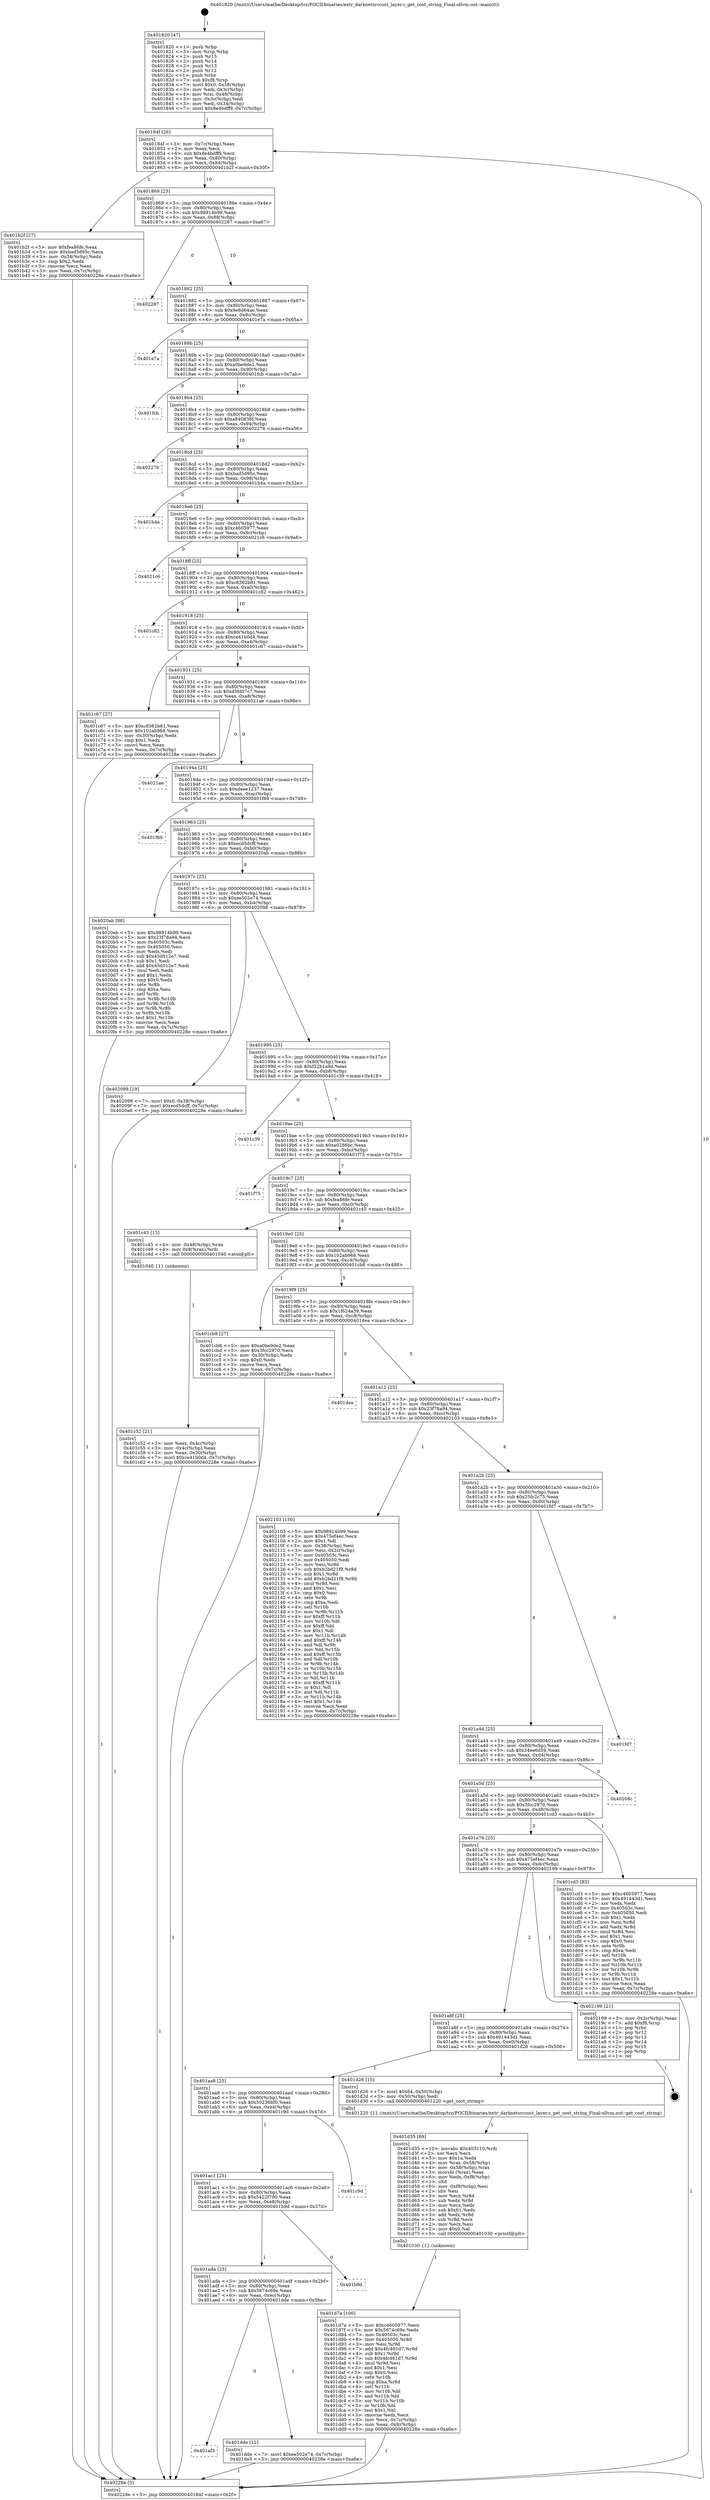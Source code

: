 digraph "0x401820" {
  label = "0x401820 (/mnt/c/Users/mathe/Desktop/tcc/POCII/binaries/extr_darknetsrccost_layer.c_get_cost_string_Final-ollvm.out::main(0))"
  labelloc = "t"
  node[shape=record]

  Entry [label="",width=0.3,height=0.3,shape=circle,fillcolor=black,style=filled]
  "0x40184f" [label="{
     0x40184f [26]\l
     | [instrs]\l
     &nbsp;&nbsp;0x40184f \<+3\>: mov -0x7c(%rbp),%eax\l
     &nbsp;&nbsp;0x401852 \<+2\>: mov %eax,%ecx\l
     &nbsp;&nbsp;0x401854 \<+6\>: sub $0x8e4bdff9,%ecx\l
     &nbsp;&nbsp;0x40185a \<+3\>: mov %eax,-0x80(%rbp)\l
     &nbsp;&nbsp;0x40185d \<+6\>: mov %ecx,-0x84(%rbp)\l
     &nbsp;&nbsp;0x401863 \<+6\>: je 0000000000401b2f \<main+0x30f\>\l
  }"]
  "0x401b2f" [label="{
     0x401b2f [27]\l
     | [instrs]\l
     &nbsp;&nbsp;0x401b2f \<+5\>: mov $0xfea86fe,%eax\l
     &nbsp;&nbsp;0x401b34 \<+5\>: mov $0xbad5d95c,%ecx\l
     &nbsp;&nbsp;0x401b39 \<+3\>: mov -0x34(%rbp),%edx\l
     &nbsp;&nbsp;0x401b3c \<+3\>: cmp $0x2,%edx\l
     &nbsp;&nbsp;0x401b3f \<+3\>: cmovne %ecx,%eax\l
     &nbsp;&nbsp;0x401b42 \<+3\>: mov %eax,-0x7c(%rbp)\l
     &nbsp;&nbsp;0x401b45 \<+5\>: jmp 000000000040228e \<main+0xa6e\>\l
  }"]
  "0x401869" [label="{
     0x401869 [25]\l
     | [instrs]\l
     &nbsp;&nbsp;0x401869 \<+5\>: jmp 000000000040186e \<main+0x4e\>\l
     &nbsp;&nbsp;0x40186e \<+3\>: mov -0x80(%rbp),%eax\l
     &nbsp;&nbsp;0x401871 \<+5\>: sub $0x98914b99,%eax\l
     &nbsp;&nbsp;0x401876 \<+6\>: mov %eax,-0x88(%rbp)\l
     &nbsp;&nbsp;0x40187c \<+6\>: je 0000000000402287 \<main+0xa67\>\l
  }"]
  "0x40228e" [label="{
     0x40228e [5]\l
     | [instrs]\l
     &nbsp;&nbsp;0x40228e \<+5\>: jmp 000000000040184f \<main+0x2f\>\l
  }"]
  "0x401820" [label="{
     0x401820 [47]\l
     | [instrs]\l
     &nbsp;&nbsp;0x401820 \<+1\>: push %rbp\l
     &nbsp;&nbsp;0x401821 \<+3\>: mov %rsp,%rbp\l
     &nbsp;&nbsp;0x401824 \<+2\>: push %r15\l
     &nbsp;&nbsp;0x401826 \<+2\>: push %r14\l
     &nbsp;&nbsp;0x401828 \<+2\>: push %r13\l
     &nbsp;&nbsp;0x40182a \<+2\>: push %r12\l
     &nbsp;&nbsp;0x40182c \<+1\>: push %rbx\l
     &nbsp;&nbsp;0x40182d \<+7\>: sub $0xf8,%rsp\l
     &nbsp;&nbsp;0x401834 \<+7\>: movl $0x0,-0x38(%rbp)\l
     &nbsp;&nbsp;0x40183b \<+3\>: mov %edi,-0x3c(%rbp)\l
     &nbsp;&nbsp;0x40183e \<+4\>: mov %rsi,-0x48(%rbp)\l
     &nbsp;&nbsp;0x401842 \<+3\>: mov -0x3c(%rbp),%edi\l
     &nbsp;&nbsp;0x401845 \<+3\>: mov %edi,-0x34(%rbp)\l
     &nbsp;&nbsp;0x401848 \<+7\>: movl $0x8e4bdff9,-0x7c(%rbp)\l
  }"]
  Exit [label="",width=0.3,height=0.3,shape=circle,fillcolor=black,style=filled,peripheries=2]
  "0x402287" [label="{
     0x402287\l
  }", style=dashed]
  "0x401882" [label="{
     0x401882 [25]\l
     | [instrs]\l
     &nbsp;&nbsp;0x401882 \<+5\>: jmp 0000000000401887 \<main+0x67\>\l
     &nbsp;&nbsp;0x401887 \<+3\>: mov -0x80(%rbp),%eax\l
     &nbsp;&nbsp;0x40188a \<+5\>: sub $0x9e6d64ae,%eax\l
     &nbsp;&nbsp;0x40188f \<+6\>: mov %eax,-0x8c(%rbp)\l
     &nbsp;&nbsp;0x401895 \<+6\>: je 0000000000401e7a \<main+0x65a\>\l
  }"]
  "0x401af3" [label="{
     0x401af3\l
  }", style=dashed]
  "0x401e7a" [label="{
     0x401e7a\l
  }", style=dashed]
  "0x40189b" [label="{
     0x40189b [25]\l
     | [instrs]\l
     &nbsp;&nbsp;0x40189b \<+5\>: jmp 00000000004018a0 \<main+0x80\>\l
     &nbsp;&nbsp;0x4018a0 \<+3\>: mov -0x80(%rbp),%eax\l
     &nbsp;&nbsp;0x4018a3 \<+5\>: sub $0xa0be9de2,%eax\l
     &nbsp;&nbsp;0x4018a8 \<+6\>: mov %eax,-0x90(%rbp)\l
     &nbsp;&nbsp;0x4018ae \<+6\>: je 0000000000401fcb \<main+0x7ab\>\l
  }"]
  "0x401dde" [label="{
     0x401dde [12]\l
     | [instrs]\l
     &nbsp;&nbsp;0x401dde \<+7\>: movl $0xee502e74,-0x7c(%rbp)\l
     &nbsp;&nbsp;0x401de5 \<+5\>: jmp 000000000040228e \<main+0xa6e\>\l
  }"]
  "0x401fcb" [label="{
     0x401fcb\l
  }", style=dashed]
  "0x4018b4" [label="{
     0x4018b4 [25]\l
     | [instrs]\l
     &nbsp;&nbsp;0x4018b4 \<+5\>: jmp 00000000004018b9 \<main+0x99\>\l
     &nbsp;&nbsp;0x4018b9 \<+3\>: mov -0x80(%rbp),%eax\l
     &nbsp;&nbsp;0x4018bc \<+5\>: sub $0xa840836f,%eax\l
     &nbsp;&nbsp;0x4018c1 \<+6\>: mov %eax,-0x94(%rbp)\l
     &nbsp;&nbsp;0x4018c7 \<+6\>: je 0000000000402276 \<main+0xa56\>\l
  }"]
  "0x401ada" [label="{
     0x401ada [25]\l
     | [instrs]\l
     &nbsp;&nbsp;0x401ada \<+5\>: jmp 0000000000401adf \<main+0x2bf\>\l
     &nbsp;&nbsp;0x401adf \<+3\>: mov -0x80(%rbp),%eax\l
     &nbsp;&nbsp;0x401ae2 \<+5\>: sub $0x5874c69e,%eax\l
     &nbsp;&nbsp;0x401ae7 \<+6\>: mov %eax,-0xec(%rbp)\l
     &nbsp;&nbsp;0x401aed \<+6\>: je 0000000000401dde \<main+0x5be\>\l
  }"]
  "0x402276" [label="{
     0x402276\l
  }", style=dashed]
  "0x4018cd" [label="{
     0x4018cd [25]\l
     | [instrs]\l
     &nbsp;&nbsp;0x4018cd \<+5\>: jmp 00000000004018d2 \<main+0xb2\>\l
     &nbsp;&nbsp;0x4018d2 \<+3\>: mov -0x80(%rbp),%eax\l
     &nbsp;&nbsp;0x4018d5 \<+5\>: sub $0xbad5d95c,%eax\l
     &nbsp;&nbsp;0x4018da \<+6\>: mov %eax,-0x98(%rbp)\l
     &nbsp;&nbsp;0x4018e0 \<+6\>: je 0000000000401b4a \<main+0x32a\>\l
  }"]
  "0x401b9d" [label="{
     0x401b9d\l
  }", style=dashed]
  "0x401b4a" [label="{
     0x401b4a\l
  }", style=dashed]
  "0x4018e6" [label="{
     0x4018e6 [25]\l
     | [instrs]\l
     &nbsp;&nbsp;0x4018e6 \<+5\>: jmp 00000000004018eb \<main+0xcb\>\l
     &nbsp;&nbsp;0x4018eb \<+3\>: mov -0x80(%rbp),%eax\l
     &nbsp;&nbsp;0x4018ee \<+5\>: sub $0xc4605977,%eax\l
     &nbsp;&nbsp;0x4018f3 \<+6\>: mov %eax,-0x9c(%rbp)\l
     &nbsp;&nbsp;0x4018f9 \<+6\>: je 00000000004021c6 \<main+0x9a6\>\l
  }"]
  "0x401ac1" [label="{
     0x401ac1 [25]\l
     | [instrs]\l
     &nbsp;&nbsp;0x401ac1 \<+5\>: jmp 0000000000401ac6 \<main+0x2a6\>\l
     &nbsp;&nbsp;0x401ac6 \<+3\>: mov -0x80(%rbp),%eax\l
     &nbsp;&nbsp;0x401ac9 \<+5\>: sub $0x5422f790,%eax\l
     &nbsp;&nbsp;0x401ace \<+6\>: mov %eax,-0xe8(%rbp)\l
     &nbsp;&nbsp;0x401ad4 \<+6\>: je 0000000000401b9d \<main+0x37d\>\l
  }"]
  "0x4021c6" [label="{
     0x4021c6\l
  }", style=dashed]
  "0x4018ff" [label="{
     0x4018ff [25]\l
     | [instrs]\l
     &nbsp;&nbsp;0x4018ff \<+5\>: jmp 0000000000401904 \<main+0xe4\>\l
     &nbsp;&nbsp;0x401904 \<+3\>: mov -0x80(%rbp),%eax\l
     &nbsp;&nbsp;0x401907 \<+5\>: sub $0xc8362b81,%eax\l
     &nbsp;&nbsp;0x40190c \<+6\>: mov %eax,-0xa0(%rbp)\l
     &nbsp;&nbsp;0x401912 \<+6\>: je 0000000000401c82 \<main+0x462\>\l
  }"]
  "0x401c9d" [label="{
     0x401c9d\l
  }", style=dashed]
  "0x401c82" [label="{
     0x401c82\l
  }", style=dashed]
  "0x401918" [label="{
     0x401918 [25]\l
     | [instrs]\l
     &nbsp;&nbsp;0x401918 \<+5\>: jmp 000000000040191d \<main+0xfd\>\l
     &nbsp;&nbsp;0x40191d \<+3\>: mov -0x80(%rbp),%eax\l
     &nbsp;&nbsp;0x401920 \<+5\>: sub $0xce41b0d4,%eax\l
     &nbsp;&nbsp;0x401925 \<+6\>: mov %eax,-0xa4(%rbp)\l
     &nbsp;&nbsp;0x40192b \<+6\>: je 0000000000401c67 \<main+0x447\>\l
  }"]
  "0x401d7a" [label="{
     0x401d7a [100]\l
     | [instrs]\l
     &nbsp;&nbsp;0x401d7a \<+5\>: mov $0xc4605977,%ecx\l
     &nbsp;&nbsp;0x401d7f \<+5\>: mov $0x5874c69e,%edx\l
     &nbsp;&nbsp;0x401d84 \<+7\>: mov 0x40503c,%esi\l
     &nbsp;&nbsp;0x401d8b \<+8\>: mov 0x405050,%r8d\l
     &nbsp;&nbsp;0x401d93 \<+3\>: mov %esi,%r9d\l
     &nbsp;&nbsp;0x401d96 \<+7\>: add $0x4fc461d7,%r9d\l
     &nbsp;&nbsp;0x401d9d \<+4\>: sub $0x1,%r9d\l
     &nbsp;&nbsp;0x401da1 \<+7\>: sub $0x4fc461d7,%r9d\l
     &nbsp;&nbsp;0x401da8 \<+4\>: imul %r9d,%esi\l
     &nbsp;&nbsp;0x401dac \<+3\>: and $0x1,%esi\l
     &nbsp;&nbsp;0x401daf \<+3\>: cmp $0x0,%esi\l
     &nbsp;&nbsp;0x401db2 \<+4\>: sete %r10b\l
     &nbsp;&nbsp;0x401db6 \<+4\>: cmp $0xa,%r8d\l
     &nbsp;&nbsp;0x401dba \<+4\>: setl %r11b\l
     &nbsp;&nbsp;0x401dbe \<+3\>: mov %r10b,%bl\l
     &nbsp;&nbsp;0x401dc1 \<+3\>: and %r11b,%bl\l
     &nbsp;&nbsp;0x401dc4 \<+3\>: xor %r11b,%r10b\l
     &nbsp;&nbsp;0x401dc7 \<+3\>: or %r10b,%bl\l
     &nbsp;&nbsp;0x401dca \<+3\>: test $0x1,%bl\l
     &nbsp;&nbsp;0x401dcd \<+3\>: cmovne %edx,%ecx\l
     &nbsp;&nbsp;0x401dd0 \<+3\>: mov %ecx,-0x7c(%rbp)\l
     &nbsp;&nbsp;0x401dd3 \<+6\>: mov %eax,-0xfc(%rbp)\l
     &nbsp;&nbsp;0x401dd9 \<+5\>: jmp 000000000040228e \<main+0xa6e\>\l
  }"]
  "0x401c67" [label="{
     0x401c67 [27]\l
     | [instrs]\l
     &nbsp;&nbsp;0x401c67 \<+5\>: mov $0xc8362b81,%eax\l
     &nbsp;&nbsp;0x401c6c \<+5\>: mov $0x102ab968,%ecx\l
     &nbsp;&nbsp;0x401c71 \<+3\>: mov -0x30(%rbp),%edx\l
     &nbsp;&nbsp;0x401c74 \<+3\>: cmp $0x1,%edx\l
     &nbsp;&nbsp;0x401c77 \<+3\>: cmovl %ecx,%eax\l
     &nbsp;&nbsp;0x401c7a \<+3\>: mov %eax,-0x7c(%rbp)\l
     &nbsp;&nbsp;0x401c7d \<+5\>: jmp 000000000040228e \<main+0xa6e\>\l
  }"]
  "0x401931" [label="{
     0x401931 [25]\l
     | [instrs]\l
     &nbsp;&nbsp;0x401931 \<+5\>: jmp 0000000000401936 \<main+0x116\>\l
     &nbsp;&nbsp;0x401936 \<+3\>: mov -0x80(%rbp),%eax\l
     &nbsp;&nbsp;0x401939 \<+5\>: sub $0xd5fd07c7,%eax\l
     &nbsp;&nbsp;0x40193e \<+6\>: mov %eax,-0xa8(%rbp)\l
     &nbsp;&nbsp;0x401944 \<+6\>: je 00000000004021ae \<main+0x98e\>\l
  }"]
  "0x401d35" [label="{
     0x401d35 [69]\l
     | [instrs]\l
     &nbsp;&nbsp;0x401d35 \<+10\>: movabs $0x403110,%rdi\l
     &nbsp;&nbsp;0x401d3f \<+2\>: xor %ecx,%ecx\l
     &nbsp;&nbsp;0x401d41 \<+5\>: mov $0x1a,%edx\l
     &nbsp;&nbsp;0x401d46 \<+4\>: mov %rax,-0x58(%rbp)\l
     &nbsp;&nbsp;0x401d4a \<+4\>: mov -0x58(%rbp),%rax\l
     &nbsp;&nbsp;0x401d4e \<+3\>: movsbl (%rax),%eax\l
     &nbsp;&nbsp;0x401d51 \<+6\>: mov %edx,-0xf8(%rbp)\l
     &nbsp;&nbsp;0x401d57 \<+1\>: cltd\l
     &nbsp;&nbsp;0x401d58 \<+6\>: mov -0xf8(%rbp),%esi\l
     &nbsp;&nbsp;0x401d5e \<+2\>: idiv %esi\l
     &nbsp;&nbsp;0x401d60 \<+3\>: mov %ecx,%r8d\l
     &nbsp;&nbsp;0x401d63 \<+3\>: sub %edx,%r8d\l
     &nbsp;&nbsp;0x401d66 \<+2\>: mov %ecx,%edx\l
     &nbsp;&nbsp;0x401d68 \<+3\>: sub $0x61,%edx\l
     &nbsp;&nbsp;0x401d6b \<+3\>: add %edx,%r8d\l
     &nbsp;&nbsp;0x401d6e \<+3\>: sub %r8d,%ecx\l
     &nbsp;&nbsp;0x401d71 \<+2\>: mov %ecx,%esi\l
     &nbsp;&nbsp;0x401d73 \<+2\>: mov $0x0,%al\l
     &nbsp;&nbsp;0x401d75 \<+5\>: call 0000000000401030 \<printf@plt\>\l
     | [calls]\l
     &nbsp;&nbsp;0x401030 \{1\} (unknown)\l
  }"]
  "0x4021ae" [label="{
     0x4021ae\l
  }", style=dashed]
  "0x40194a" [label="{
     0x40194a [25]\l
     | [instrs]\l
     &nbsp;&nbsp;0x40194a \<+5\>: jmp 000000000040194f \<main+0x12f\>\l
     &nbsp;&nbsp;0x40194f \<+3\>: mov -0x80(%rbp),%eax\l
     &nbsp;&nbsp;0x401952 \<+5\>: sub $0xdeee1237,%eax\l
     &nbsp;&nbsp;0x401957 \<+6\>: mov %eax,-0xac(%rbp)\l
     &nbsp;&nbsp;0x40195d \<+6\>: je 0000000000401f69 \<main+0x749\>\l
  }"]
  "0x401aa8" [label="{
     0x401aa8 [25]\l
     | [instrs]\l
     &nbsp;&nbsp;0x401aa8 \<+5\>: jmp 0000000000401aad \<main+0x28d\>\l
     &nbsp;&nbsp;0x401aad \<+3\>: mov -0x80(%rbp),%eax\l
     &nbsp;&nbsp;0x401ab0 \<+5\>: sub $0x50236bf0,%eax\l
     &nbsp;&nbsp;0x401ab5 \<+6\>: mov %eax,-0xe4(%rbp)\l
     &nbsp;&nbsp;0x401abb \<+6\>: je 0000000000401c9d \<main+0x47d\>\l
  }"]
  "0x401f69" [label="{
     0x401f69\l
  }", style=dashed]
  "0x401963" [label="{
     0x401963 [25]\l
     | [instrs]\l
     &nbsp;&nbsp;0x401963 \<+5\>: jmp 0000000000401968 \<main+0x148\>\l
     &nbsp;&nbsp;0x401968 \<+3\>: mov -0x80(%rbp),%eax\l
     &nbsp;&nbsp;0x40196b \<+5\>: sub $0xecd5dcff,%eax\l
     &nbsp;&nbsp;0x401970 \<+6\>: mov %eax,-0xb0(%rbp)\l
     &nbsp;&nbsp;0x401976 \<+6\>: je 00000000004020ab \<main+0x88b\>\l
  }"]
  "0x401d26" [label="{
     0x401d26 [15]\l
     | [instrs]\l
     &nbsp;&nbsp;0x401d26 \<+7\>: movl $0x64,-0x50(%rbp)\l
     &nbsp;&nbsp;0x401d2d \<+3\>: mov -0x50(%rbp),%edi\l
     &nbsp;&nbsp;0x401d30 \<+5\>: call 0000000000401220 \<get_cost_string\>\l
     | [calls]\l
     &nbsp;&nbsp;0x401220 \{1\} (/mnt/c/Users/mathe/Desktop/tcc/POCII/binaries/extr_darknetsrccost_layer.c_get_cost_string_Final-ollvm.out::get_cost_string)\l
  }"]
  "0x4020ab" [label="{
     0x4020ab [88]\l
     | [instrs]\l
     &nbsp;&nbsp;0x4020ab \<+5\>: mov $0x98914b99,%eax\l
     &nbsp;&nbsp;0x4020b0 \<+5\>: mov $0x23f78a94,%ecx\l
     &nbsp;&nbsp;0x4020b5 \<+7\>: mov 0x40503c,%edx\l
     &nbsp;&nbsp;0x4020bc \<+7\>: mov 0x405050,%esi\l
     &nbsp;&nbsp;0x4020c3 \<+2\>: mov %edx,%edi\l
     &nbsp;&nbsp;0x4020c5 \<+6\>: sub $0x45d512e7,%edi\l
     &nbsp;&nbsp;0x4020cb \<+3\>: sub $0x1,%edi\l
     &nbsp;&nbsp;0x4020ce \<+6\>: add $0x45d512e7,%edi\l
     &nbsp;&nbsp;0x4020d4 \<+3\>: imul %edi,%edx\l
     &nbsp;&nbsp;0x4020d7 \<+3\>: and $0x1,%edx\l
     &nbsp;&nbsp;0x4020da \<+3\>: cmp $0x0,%edx\l
     &nbsp;&nbsp;0x4020dd \<+4\>: sete %r8b\l
     &nbsp;&nbsp;0x4020e1 \<+3\>: cmp $0xa,%esi\l
     &nbsp;&nbsp;0x4020e4 \<+4\>: setl %r9b\l
     &nbsp;&nbsp;0x4020e8 \<+3\>: mov %r8b,%r10b\l
     &nbsp;&nbsp;0x4020eb \<+3\>: and %r9b,%r10b\l
     &nbsp;&nbsp;0x4020ee \<+3\>: xor %r9b,%r8b\l
     &nbsp;&nbsp;0x4020f1 \<+3\>: or %r8b,%r10b\l
     &nbsp;&nbsp;0x4020f4 \<+4\>: test $0x1,%r10b\l
     &nbsp;&nbsp;0x4020f8 \<+3\>: cmovne %ecx,%eax\l
     &nbsp;&nbsp;0x4020fb \<+3\>: mov %eax,-0x7c(%rbp)\l
     &nbsp;&nbsp;0x4020fe \<+5\>: jmp 000000000040228e \<main+0xa6e\>\l
  }"]
  "0x40197c" [label="{
     0x40197c [25]\l
     | [instrs]\l
     &nbsp;&nbsp;0x40197c \<+5\>: jmp 0000000000401981 \<main+0x161\>\l
     &nbsp;&nbsp;0x401981 \<+3\>: mov -0x80(%rbp),%eax\l
     &nbsp;&nbsp;0x401984 \<+5\>: sub $0xee502e74,%eax\l
     &nbsp;&nbsp;0x401989 \<+6\>: mov %eax,-0xb4(%rbp)\l
     &nbsp;&nbsp;0x40198f \<+6\>: je 0000000000402098 \<main+0x878\>\l
  }"]
  "0x401a8f" [label="{
     0x401a8f [25]\l
     | [instrs]\l
     &nbsp;&nbsp;0x401a8f \<+5\>: jmp 0000000000401a94 \<main+0x274\>\l
     &nbsp;&nbsp;0x401a94 \<+3\>: mov -0x80(%rbp),%eax\l
     &nbsp;&nbsp;0x401a97 \<+5\>: sub $0x491443d1,%eax\l
     &nbsp;&nbsp;0x401a9c \<+6\>: mov %eax,-0xe0(%rbp)\l
     &nbsp;&nbsp;0x401aa2 \<+6\>: je 0000000000401d26 \<main+0x506\>\l
  }"]
  "0x402098" [label="{
     0x402098 [19]\l
     | [instrs]\l
     &nbsp;&nbsp;0x402098 \<+7\>: movl $0x0,-0x38(%rbp)\l
     &nbsp;&nbsp;0x40209f \<+7\>: movl $0xecd5dcff,-0x7c(%rbp)\l
     &nbsp;&nbsp;0x4020a6 \<+5\>: jmp 000000000040228e \<main+0xa6e\>\l
  }"]
  "0x401995" [label="{
     0x401995 [25]\l
     | [instrs]\l
     &nbsp;&nbsp;0x401995 \<+5\>: jmp 000000000040199a \<main+0x17a\>\l
     &nbsp;&nbsp;0x40199a \<+3\>: mov -0x80(%rbp),%eax\l
     &nbsp;&nbsp;0x40199d \<+5\>: sub $0xf22b1a9d,%eax\l
     &nbsp;&nbsp;0x4019a2 \<+6\>: mov %eax,-0xb8(%rbp)\l
     &nbsp;&nbsp;0x4019a8 \<+6\>: je 0000000000401c39 \<main+0x419\>\l
  }"]
  "0x402199" [label="{
     0x402199 [21]\l
     | [instrs]\l
     &nbsp;&nbsp;0x402199 \<+3\>: mov -0x2c(%rbp),%eax\l
     &nbsp;&nbsp;0x40219c \<+7\>: add $0xf8,%rsp\l
     &nbsp;&nbsp;0x4021a3 \<+1\>: pop %rbx\l
     &nbsp;&nbsp;0x4021a4 \<+2\>: pop %r12\l
     &nbsp;&nbsp;0x4021a6 \<+2\>: pop %r13\l
     &nbsp;&nbsp;0x4021a8 \<+2\>: pop %r14\l
     &nbsp;&nbsp;0x4021aa \<+2\>: pop %r15\l
     &nbsp;&nbsp;0x4021ac \<+1\>: pop %rbp\l
     &nbsp;&nbsp;0x4021ad \<+1\>: ret\l
  }"]
  "0x401c39" [label="{
     0x401c39\l
  }", style=dashed]
  "0x4019ae" [label="{
     0x4019ae [25]\l
     | [instrs]\l
     &nbsp;&nbsp;0x4019ae \<+5\>: jmp 00000000004019b3 \<main+0x193\>\l
     &nbsp;&nbsp;0x4019b3 \<+3\>: mov -0x80(%rbp),%eax\l
     &nbsp;&nbsp;0x4019b6 \<+5\>: sub $0xa0286bc,%eax\l
     &nbsp;&nbsp;0x4019bb \<+6\>: mov %eax,-0xbc(%rbp)\l
     &nbsp;&nbsp;0x4019c1 \<+6\>: je 0000000000401f75 \<main+0x755\>\l
  }"]
  "0x401a76" [label="{
     0x401a76 [25]\l
     | [instrs]\l
     &nbsp;&nbsp;0x401a76 \<+5\>: jmp 0000000000401a7b \<main+0x25b\>\l
     &nbsp;&nbsp;0x401a7b \<+3\>: mov -0x80(%rbp),%eax\l
     &nbsp;&nbsp;0x401a7e \<+5\>: sub $0x475ef4ec,%eax\l
     &nbsp;&nbsp;0x401a83 \<+6\>: mov %eax,-0xdc(%rbp)\l
     &nbsp;&nbsp;0x401a89 \<+6\>: je 0000000000402199 \<main+0x979\>\l
  }"]
  "0x401f75" [label="{
     0x401f75\l
  }", style=dashed]
  "0x4019c7" [label="{
     0x4019c7 [25]\l
     | [instrs]\l
     &nbsp;&nbsp;0x4019c7 \<+5\>: jmp 00000000004019cc \<main+0x1ac\>\l
     &nbsp;&nbsp;0x4019cc \<+3\>: mov -0x80(%rbp),%eax\l
     &nbsp;&nbsp;0x4019cf \<+5\>: sub $0xfea86fe,%eax\l
     &nbsp;&nbsp;0x4019d4 \<+6\>: mov %eax,-0xc0(%rbp)\l
     &nbsp;&nbsp;0x4019da \<+6\>: je 0000000000401c45 \<main+0x425\>\l
  }"]
  "0x401cd3" [label="{
     0x401cd3 [83]\l
     | [instrs]\l
     &nbsp;&nbsp;0x401cd3 \<+5\>: mov $0xc4605977,%eax\l
     &nbsp;&nbsp;0x401cd8 \<+5\>: mov $0x491443d1,%ecx\l
     &nbsp;&nbsp;0x401cdd \<+2\>: xor %edx,%edx\l
     &nbsp;&nbsp;0x401cdf \<+7\>: mov 0x40503c,%esi\l
     &nbsp;&nbsp;0x401ce6 \<+7\>: mov 0x405050,%edi\l
     &nbsp;&nbsp;0x401ced \<+3\>: sub $0x1,%edx\l
     &nbsp;&nbsp;0x401cf0 \<+3\>: mov %esi,%r8d\l
     &nbsp;&nbsp;0x401cf3 \<+3\>: add %edx,%r8d\l
     &nbsp;&nbsp;0x401cf6 \<+4\>: imul %r8d,%esi\l
     &nbsp;&nbsp;0x401cfa \<+3\>: and $0x1,%esi\l
     &nbsp;&nbsp;0x401cfd \<+3\>: cmp $0x0,%esi\l
     &nbsp;&nbsp;0x401d00 \<+4\>: sete %r9b\l
     &nbsp;&nbsp;0x401d04 \<+3\>: cmp $0xa,%edi\l
     &nbsp;&nbsp;0x401d07 \<+4\>: setl %r10b\l
     &nbsp;&nbsp;0x401d0b \<+3\>: mov %r9b,%r11b\l
     &nbsp;&nbsp;0x401d0e \<+3\>: and %r10b,%r11b\l
     &nbsp;&nbsp;0x401d11 \<+3\>: xor %r10b,%r9b\l
     &nbsp;&nbsp;0x401d14 \<+3\>: or %r9b,%r11b\l
     &nbsp;&nbsp;0x401d17 \<+4\>: test $0x1,%r11b\l
     &nbsp;&nbsp;0x401d1b \<+3\>: cmovne %ecx,%eax\l
     &nbsp;&nbsp;0x401d1e \<+3\>: mov %eax,-0x7c(%rbp)\l
     &nbsp;&nbsp;0x401d21 \<+5\>: jmp 000000000040228e \<main+0xa6e\>\l
  }"]
  "0x401c45" [label="{
     0x401c45 [13]\l
     | [instrs]\l
     &nbsp;&nbsp;0x401c45 \<+4\>: mov -0x48(%rbp),%rax\l
     &nbsp;&nbsp;0x401c49 \<+4\>: mov 0x8(%rax),%rdi\l
     &nbsp;&nbsp;0x401c4d \<+5\>: call 0000000000401040 \<atoi@plt\>\l
     | [calls]\l
     &nbsp;&nbsp;0x401040 \{1\} (unknown)\l
  }"]
  "0x4019e0" [label="{
     0x4019e0 [25]\l
     | [instrs]\l
     &nbsp;&nbsp;0x4019e0 \<+5\>: jmp 00000000004019e5 \<main+0x1c5\>\l
     &nbsp;&nbsp;0x4019e5 \<+3\>: mov -0x80(%rbp),%eax\l
     &nbsp;&nbsp;0x4019e8 \<+5\>: sub $0x102ab968,%eax\l
     &nbsp;&nbsp;0x4019ed \<+6\>: mov %eax,-0xc4(%rbp)\l
     &nbsp;&nbsp;0x4019f3 \<+6\>: je 0000000000401cb8 \<main+0x498\>\l
  }"]
  "0x401c52" [label="{
     0x401c52 [21]\l
     | [instrs]\l
     &nbsp;&nbsp;0x401c52 \<+3\>: mov %eax,-0x4c(%rbp)\l
     &nbsp;&nbsp;0x401c55 \<+3\>: mov -0x4c(%rbp),%eax\l
     &nbsp;&nbsp;0x401c58 \<+3\>: mov %eax,-0x30(%rbp)\l
     &nbsp;&nbsp;0x401c5b \<+7\>: movl $0xce41b0d4,-0x7c(%rbp)\l
     &nbsp;&nbsp;0x401c62 \<+5\>: jmp 000000000040228e \<main+0xa6e\>\l
  }"]
  "0x401a5d" [label="{
     0x401a5d [25]\l
     | [instrs]\l
     &nbsp;&nbsp;0x401a5d \<+5\>: jmp 0000000000401a62 \<main+0x242\>\l
     &nbsp;&nbsp;0x401a62 \<+3\>: mov -0x80(%rbp),%eax\l
     &nbsp;&nbsp;0x401a65 \<+5\>: sub $0x3fcc2970,%eax\l
     &nbsp;&nbsp;0x401a6a \<+6\>: mov %eax,-0xd8(%rbp)\l
     &nbsp;&nbsp;0x401a70 \<+6\>: je 0000000000401cd3 \<main+0x4b3\>\l
  }"]
  "0x401cb8" [label="{
     0x401cb8 [27]\l
     | [instrs]\l
     &nbsp;&nbsp;0x401cb8 \<+5\>: mov $0xa0be9de2,%eax\l
     &nbsp;&nbsp;0x401cbd \<+5\>: mov $0x3fcc2970,%ecx\l
     &nbsp;&nbsp;0x401cc2 \<+3\>: mov -0x30(%rbp),%edx\l
     &nbsp;&nbsp;0x401cc5 \<+3\>: cmp $0x0,%edx\l
     &nbsp;&nbsp;0x401cc8 \<+3\>: cmove %ecx,%eax\l
     &nbsp;&nbsp;0x401ccb \<+3\>: mov %eax,-0x7c(%rbp)\l
     &nbsp;&nbsp;0x401cce \<+5\>: jmp 000000000040228e \<main+0xa6e\>\l
  }"]
  "0x4019f9" [label="{
     0x4019f9 [25]\l
     | [instrs]\l
     &nbsp;&nbsp;0x4019f9 \<+5\>: jmp 00000000004019fe \<main+0x1de\>\l
     &nbsp;&nbsp;0x4019fe \<+3\>: mov -0x80(%rbp),%eax\l
     &nbsp;&nbsp;0x401a01 \<+5\>: sub $0x1f624a39,%eax\l
     &nbsp;&nbsp;0x401a06 \<+6\>: mov %eax,-0xc8(%rbp)\l
     &nbsp;&nbsp;0x401a0c \<+6\>: je 0000000000401dea \<main+0x5ca\>\l
  }"]
  "0x40208c" [label="{
     0x40208c\l
  }", style=dashed]
  "0x401dea" [label="{
     0x401dea\l
  }", style=dashed]
  "0x401a12" [label="{
     0x401a12 [25]\l
     | [instrs]\l
     &nbsp;&nbsp;0x401a12 \<+5\>: jmp 0000000000401a17 \<main+0x1f7\>\l
     &nbsp;&nbsp;0x401a17 \<+3\>: mov -0x80(%rbp),%eax\l
     &nbsp;&nbsp;0x401a1a \<+5\>: sub $0x23f78a94,%eax\l
     &nbsp;&nbsp;0x401a1f \<+6\>: mov %eax,-0xcc(%rbp)\l
     &nbsp;&nbsp;0x401a25 \<+6\>: je 0000000000402103 \<main+0x8e3\>\l
  }"]
  "0x401a44" [label="{
     0x401a44 [25]\l
     | [instrs]\l
     &nbsp;&nbsp;0x401a44 \<+5\>: jmp 0000000000401a49 \<main+0x229\>\l
     &nbsp;&nbsp;0x401a49 \<+3\>: mov -0x80(%rbp),%eax\l
     &nbsp;&nbsp;0x401a4c \<+5\>: sub $0x34ee6d59,%eax\l
     &nbsp;&nbsp;0x401a51 \<+6\>: mov %eax,-0xd4(%rbp)\l
     &nbsp;&nbsp;0x401a57 \<+6\>: je 000000000040208c \<main+0x86c\>\l
  }"]
  "0x402103" [label="{
     0x402103 [150]\l
     | [instrs]\l
     &nbsp;&nbsp;0x402103 \<+5\>: mov $0x98914b99,%eax\l
     &nbsp;&nbsp;0x402108 \<+5\>: mov $0x475ef4ec,%ecx\l
     &nbsp;&nbsp;0x40210d \<+2\>: mov $0x1,%dl\l
     &nbsp;&nbsp;0x40210f \<+3\>: mov -0x38(%rbp),%esi\l
     &nbsp;&nbsp;0x402112 \<+3\>: mov %esi,-0x2c(%rbp)\l
     &nbsp;&nbsp;0x402115 \<+7\>: mov 0x40503c,%esi\l
     &nbsp;&nbsp;0x40211c \<+7\>: mov 0x405050,%edi\l
     &nbsp;&nbsp;0x402123 \<+3\>: mov %esi,%r8d\l
     &nbsp;&nbsp;0x402126 \<+7\>: sub $0xb2bd21f9,%r8d\l
     &nbsp;&nbsp;0x40212d \<+4\>: sub $0x1,%r8d\l
     &nbsp;&nbsp;0x402131 \<+7\>: add $0xb2bd21f9,%r8d\l
     &nbsp;&nbsp;0x402138 \<+4\>: imul %r8d,%esi\l
     &nbsp;&nbsp;0x40213c \<+3\>: and $0x1,%esi\l
     &nbsp;&nbsp;0x40213f \<+3\>: cmp $0x0,%esi\l
     &nbsp;&nbsp;0x402142 \<+4\>: sete %r9b\l
     &nbsp;&nbsp;0x402146 \<+3\>: cmp $0xa,%edi\l
     &nbsp;&nbsp;0x402149 \<+4\>: setl %r10b\l
     &nbsp;&nbsp;0x40214d \<+3\>: mov %r9b,%r11b\l
     &nbsp;&nbsp;0x402150 \<+4\>: xor $0xff,%r11b\l
     &nbsp;&nbsp;0x402154 \<+3\>: mov %r10b,%bl\l
     &nbsp;&nbsp;0x402157 \<+3\>: xor $0xff,%bl\l
     &nbsp;&nbsp;0x40215a \<+3\>: xor $0x1,%dl\l
     &nbsp;&nbsp;0x40215d \<+3\>: mov %r11b,%r14b\l
     &nbsp;&nbsp;0x402160 \<+4\>: and $0xff,%r14b\l
     &nbsp;&nbsp;0x402164 \<+3\>: and %dl,%r9b\l
     &nbsp;&nbsp;0x402167 \<+3\>: mov %bl,%r15b\l
     &nbsp;&nbsp;0x40216a \<+4\>: and $0xff,%r15b\l
     &nbsp;&nbsp;0x40216e \<+3\>: and %dl,%r10b\l
     &nbsp;&nbsp;0x402171 \<+3\>: or %r9b,%r14b\l
     &nbsp;&nbsp;0x402174 \<+3\>: or %r10b,%r15b\l
     &nbsp;&nbsp;0x402177 \<+3\>: xor %r15b,%r14b\l
     &nbsp;&nbsp;0x40217a \<+3\>: or %bl,%r11b\l
     &nbsp;&nbsp;0x40217d \<+4\>: xor $0xff,%r11b\l
     &nbsp;&nbsp;0x402181 \<+3\>: or $0x1,%dl\l
     &nbsp;&nbsp;0x402184 \<+3\>: and %dl,%r11b\l
     &nbsp;&nbsp;0x402187 \<+3\>: or %r11b,%r14b\l
     &nbsp;&nbsp;0x40218a \<+4\>: test $0x1,%r14b\l
     &nbsp;&nbsp;0x40218e \<+3\>: cmovne %ecx,%eax\l
     &nbsp;&nbsp;0x402191 \<+3\>: mov %eax,-0x7c(%rbp)\l
     &nbsp;&nbsp;0x402194 \<+5\>: jmp 000000000040228e \<main+0xa6e\>\l
  }"]
  "0x401a2b" [label="{
     0x401a2b [25]\l
     | [instrs]\l
     &nbsp;&nbsp;0x401a2b \<+5\>: jmp 0000000000401a30 \<main+0x210\>\l
     &nbsp;&nbsp;0x401a30 \<+3\>: mov -0x80(%rbp),%eax\l
     &nbsp;&nbsp;0x401a33 \<+5\>: sub $0x25fc2c75,%eax\l
     &nbsp;&nbsp;0x401a38 \<+6\>: mov %eax,-0xd0(%rbp)\l
     &nbsp;&nbsp;0x401a3e \<+6\>: je 0000000000401fd7 \<main+0x7b7\>\l
  }"]
  "0x401fd7" [label="{
     0x401fd7\l
  }", style=dashed]
  Entry -> "0x401820" [label=" 1"]
  "0x40184f" -> "0x401b2f" [label=" 1"]
  "0x40184f" -> "0x401869" [label=" 10"]
  "0x401b2f" -> "0x40228e" [label=" 1"]
  "0x401820" -> "0x40184f" [label=" 1"]
  "0x40228e" -> "0x40184f" [label=" 10"]
  "0x402199" -> Exit [label=" 1"]
  "0x401869" -> "0x402287" [label=" 0"]
  "0x401869" -> "0x401882" [label=" 10"]
  "0x402103" -> "0x40228e" [label=" 1"]
  "0x401882" -> "0x401e7a" [label=" 0"]
  "0x401882" -> "0x40189b" [label=" 10"]
  "0x4020ab" -> "0x40228e" [label=" 1"]
  "0x40189b" -> "0x401fcb" [label=" 0"]
  "0x40189b" -> "0x4018b4" [label=" 10"]
  "0x402098" -> "0x40228e" [label=" 1"]
  "0x4018b4" -> "0x402276" [label=" 0"]
  "0x4018b4" -> "0x4018cd" [label=" 10"]
  "0x401ada" -> "0x401af3" [label=" 0"]
  "0x4018cd" -> "0x401b4a" [label=" 0"]
  "0x4018cd" -> "0x4018e6" [label=" 10"]
  "0x401ada" -> "0x401dde" [label=" 1"]
  "0x4018e6" -> "0x4021c6" [label=" 0"]
  "0x4018e6" -> "0x4018ff" [label=" 10"]
  "0x401ac1" -> "0x401ada" [label=" 1"]
  "0x4018ff" -> "0x401c82" [label=" 0"]
  "0x4018ff" -> "0x401918" [label=" 10"]
  "0x401ac1" -> "0x401b9d" [label=" 0"]
  "0x401918" -> "0x401c67" [label=" 1"]
  "0x401918" -> "0x401931" [label=" 9"]
  "0x401aa8" -> "0x401ac1" [label=" 1"]
  "0x401931" -> "0x4021ae" [label=" 0"]
  "0x401931" -> "0x40194a" [label=" 9"]
  "0x401aa8" -> "0x401c9d" [label=" 0"]
  "0x40194a" -> "0x401f69" [label=" 0"]
  "0x40194a" -> "0x401963" [label=" 9"]
  "0x401dde" -> "0x40228e" [label=" 1"]
  "0x401963" -> "0x4020ab" [label=" 1"]
  "0x401963" -> "0x40197c" [label=" 8"]
  "0x401d7a" -> "0x40228e" [label=" 1"]
  "0x40197c" -> "0x402098" [label=" 1"]
  "0x40197c" -> "0x401995" [label=" 7"]
  "0x401d26" -> "0x401d35" [label=" 1"]
  "0x401995" -> "0x401c39" [label=" 0"]
  "0x401995" -> "0x4019ae" [label=" 7"]
  "0x401a8f" -> "0x401aa8" [label=" 1"]
  "0x4019ae" -> "0x401f75" [label=" 0"]
  "0x4019ae" -> "0x4019c7" [label=" 7"]
  "0x401d35" -> "0x401d7a" [label=" 1"]
  "0x4019c7" -> "0x401c45" [label=" 1"]
  "0x4019c7" -> "0x4019e0" [label=" 6"]
  "0x401c45" -> "0x401c52" [label=" 1"]
  "0x401c52" -> "0x40228e" [label=" 1"]
  "0x401c67" -> "0x40228e" [label=" 1"]
  "0x401a76" -> "0x401a8f" [label=" 2"]
  "0x4019e0" -> "0x401cb8" [label=" 1"]
  "0x4019e0" -> "0x4019f9" [label=" 5"]
  "0x401cb8" -> "0x40228e" [label=" 1"]
  "0x401a8f" -> "0x401d26" [label=" 1"]
  "0x4019f9" -> "0x401dea" [label=" 0"]
  "0x4019f9" -> "0x401a12" [label=" 5"]
  "0x401cd3" -> "0x40228e" [label=" 1"]
  "0x401a12" -> "0x402103" [label=" 1"]
  "0x401a12" -> "0x401a2b" [label=" 4"]
  "0x401a5d" -> "0x401cd3" [label=" 1"]
  "0x401a2b" -> "0x401fd7" [label=" 0"]
  "0x401a2b" -> "0x401a44" [label=" 4"]
  "0x401a5d" -> "0x401a76" [label=" 3"]
  "0x401a44" -> "0x40208c" [label=" 0"]
  "0x401a44" -> "0x401a5d" [label=" 4"]
  "0x401a76" -> "0x402199" [label=" 1"]
}
